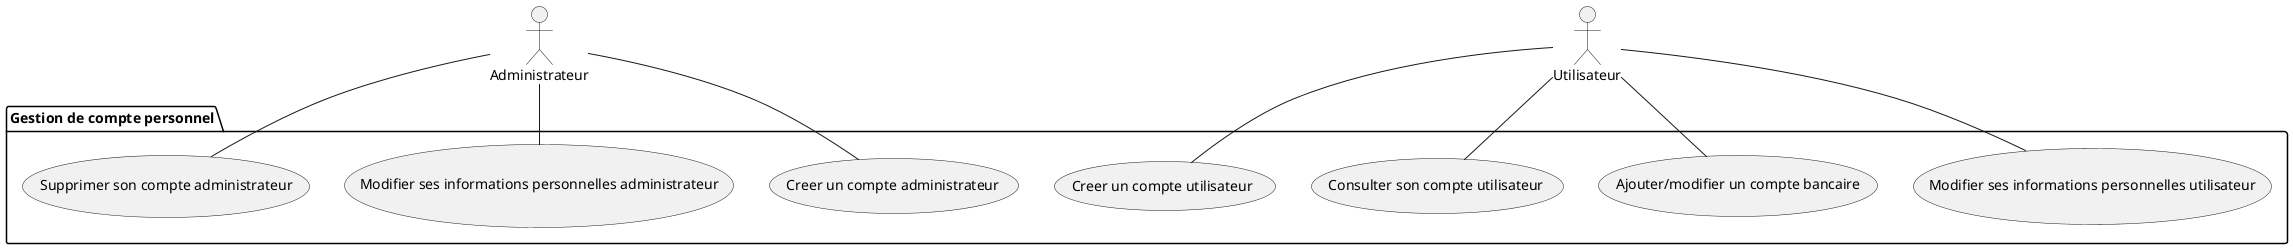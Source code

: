 @startuml Gestion de compte personnel

actor "Administrateur" as admin
actor "Utilisateur" as user


package "Gestion de compte personnel" {
	usecase "Creer un compte administrateur" as cca
	usecase "Modifier ses informations personnelles administrateur" as mipa
	usecase "Supprimer son compte administrateur" as sca

	usecase "Creer un compte utilisateur" as ccp
	usecase "Modifier ses informations personnelles utilisateur" as mipu
	usecase "Ajouter/modifier un compte bancaire" as acb
	usecase "Consulter son compte utilisateur" as ccu

'	appartenance
	'	Administrateur
	admin 	--		cca
	admin 	--		mipa
	admin 	--		sca

	'	Utilisateur
	user 		--		ccp
	user 		--		mipu
	user 		--		acb
	user 		-- 		ccu
'	includes

}

@enduml
